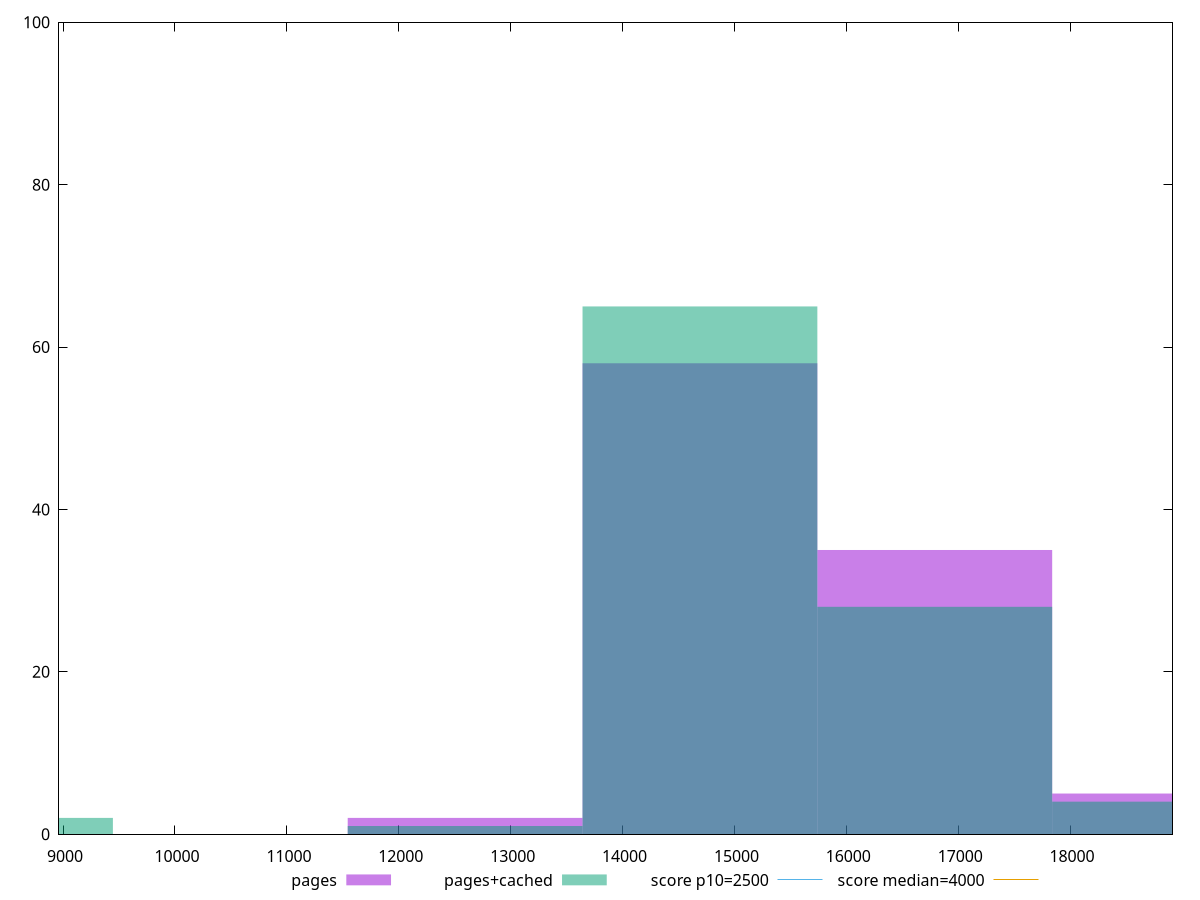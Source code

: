 reset

$pages <<EOF
12593.155803523867 2
16790.87440469849 35
14692.015104111179 58
18889.733705285802 5
EOF

$pagesCached <<EOF
8395.437202349245 2
14692.015104111179 65
16790.87440469849 28
12593.155803523867 1
18889.733705285802 4
EOF

set key outside below
set boxwidth 2098.8593005873113
set xrange [8963.156999999996:18915.717000000004]
set yrange [0:100]
set trange [0:100]
set style fill transparent solid 0.5 noborder

set parametric
set terminal svg size 640, 500 enhanced background rgb 'white'
set output "report_00013_2021-02-09T12-04-24.940Z/largest-contentful-paint/comparison/histogram/0_vs_1.svg"

plot $pages title "pages" with boxes, \
     $pagesCached title "pages+cached" with boxes, \
     2500,t title "score p10=2500", \
     4000,t title "score median=4000"

reset
